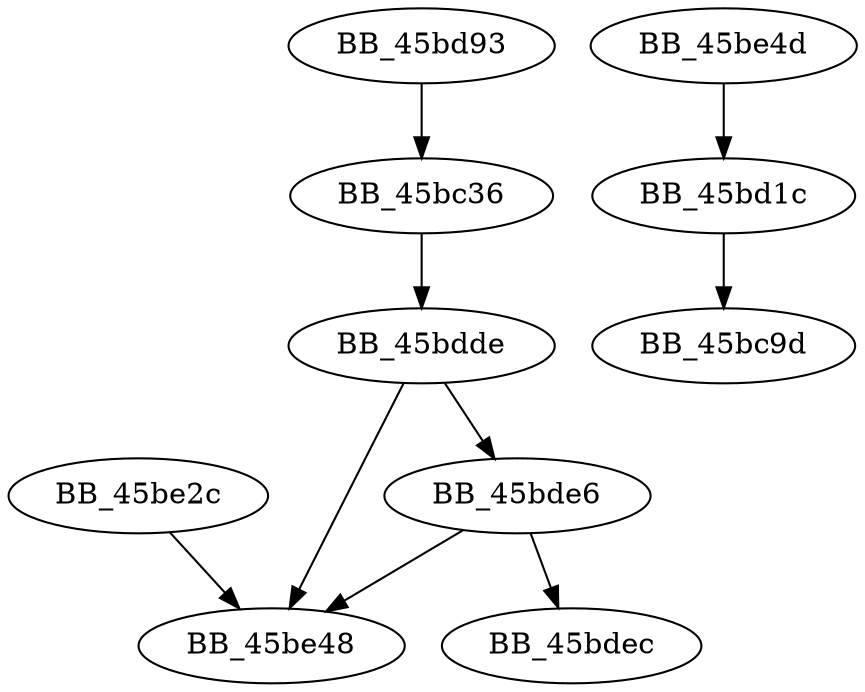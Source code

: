DiGraph sub_45BD93{
BB_45bc36->BB_45bdde
BB_45bd1c->BB_45bc9d
BB_45bd93->BB_45bc36
BB_45bdde->BB_45bde6
BB_45bdde->BB_45be48
BB_45bde6->BB_45bdec
BB_45bde6->BB_45be48
BB_45be2c->BB_45be48
BB_45be4d->BB_45bd1c
}
